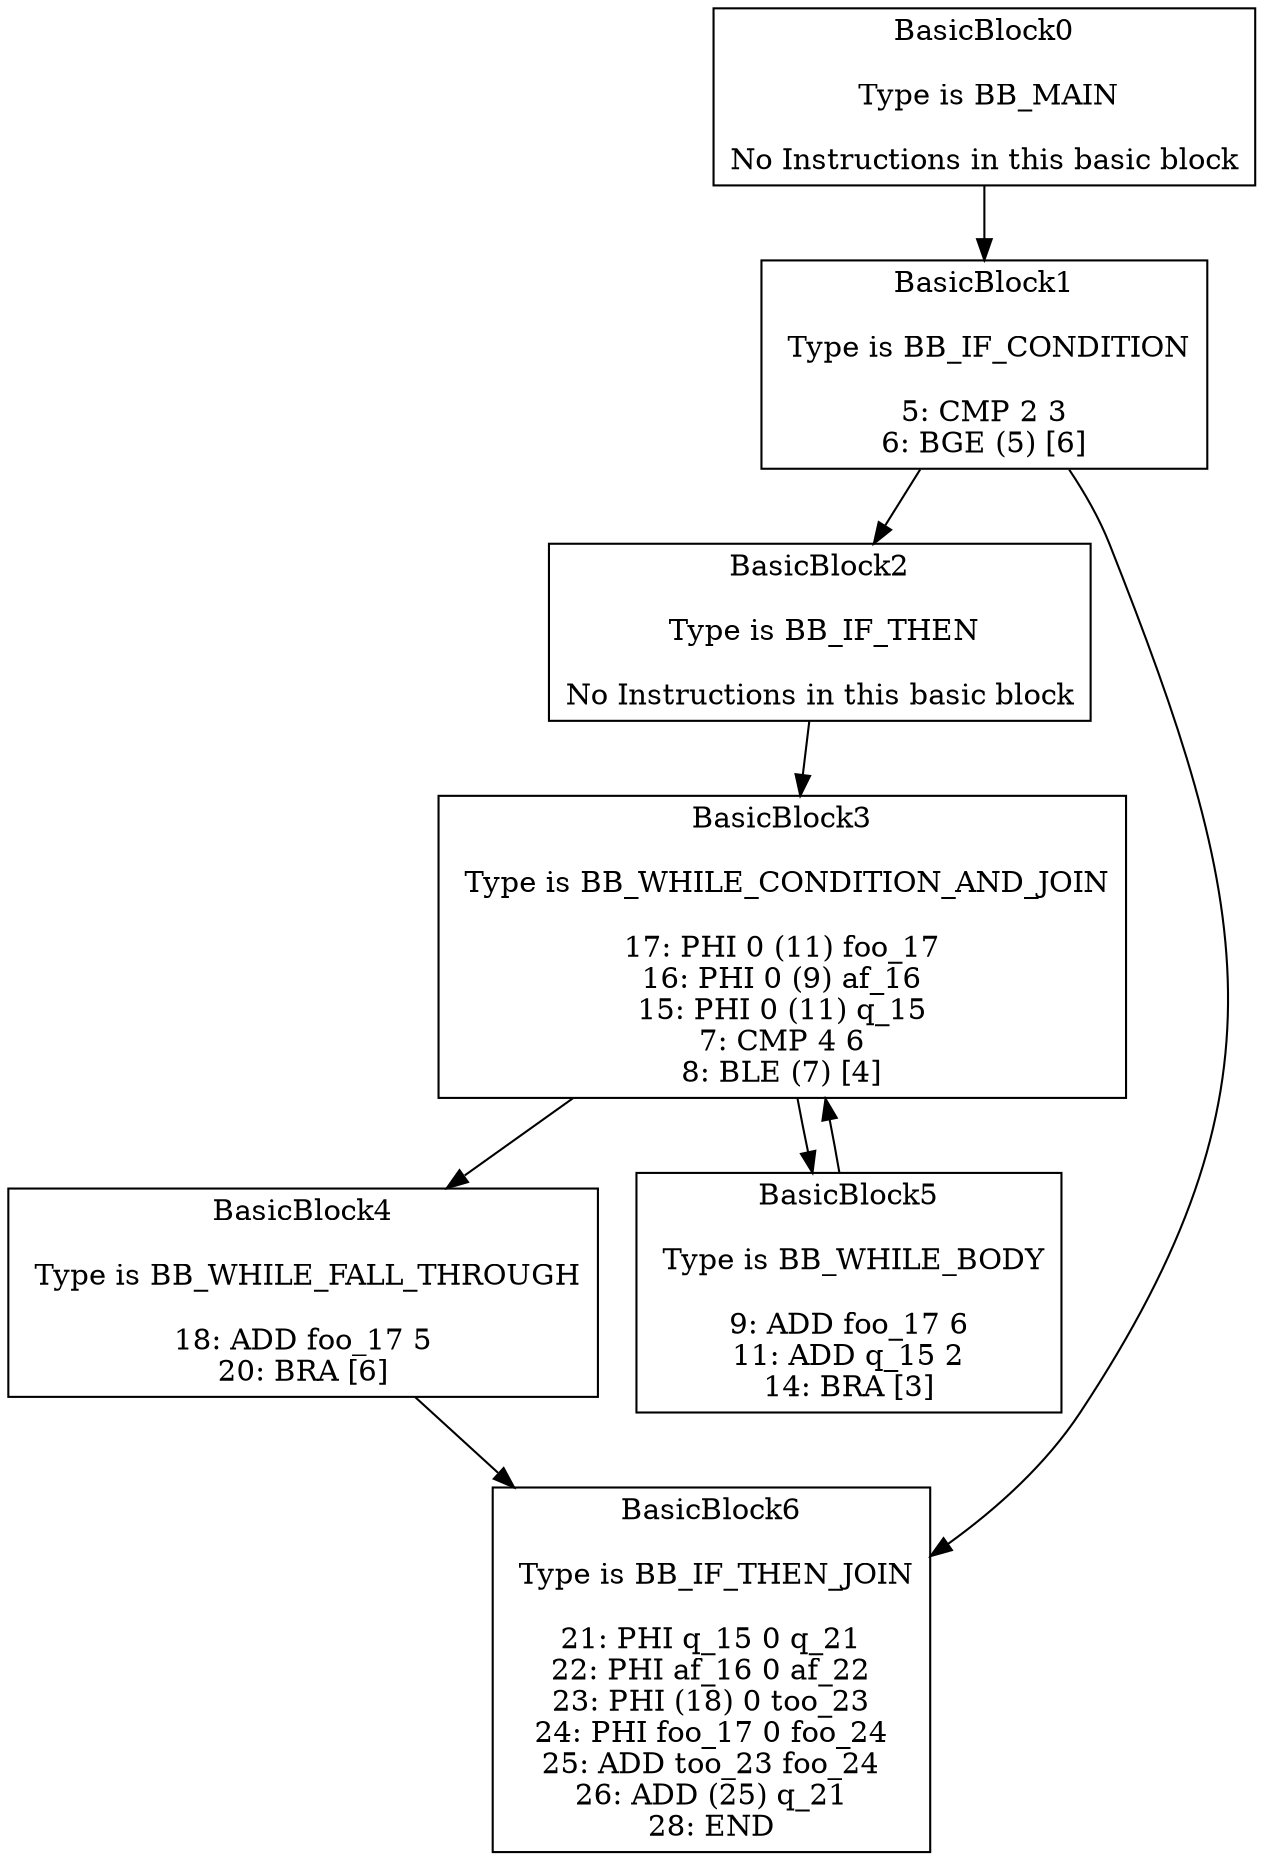 digraph{
BasicBlock0 -> BasicBlock1
BasicBlock1 -> BasicBlock2
BasicBlock1 -> BasicBlock6
BasicBlock2 -> BasicBlock3
BasicBlock3 -> BasicBlock4
BasicBlock3 -> BasicBlock5
BasicBlock4 -> BasicBlock6
BasicBlock5 -> BasicBlock3
BasicBlock0[shape="box", label="BasicBlock0

 Type is BB_MAIN

No Instructions in this basic block
"]
BasicBlock1[shape="box", label="BasicBlock1

 Type is BB_IF_CONDITION

5: CMP 2 3
6: BGE (5) [6]
"]
BasicBlock2[shape="box", label="BasicBlock2

 Type is BB_IF_THEN

No Instructions in this basic block
"]
BasicBlock3[shape="box", label="BasicBlock3

 Type is BB_WHILE_CONDITION_AND_JOIN

17: PHI 0 (11) foo_17
16: PHI 0 (9) af_16
15: PHI 0 (11) q_15
7: CMP 4 6
8: BLE (7) [4]
"]
BasicBlock4[shape="box", label="BasicBlock4

 Type is BB_WHILE_FALL_THROUGH

18: ADD foo_17 5
20: BRA [6]
"]
BasicBlock6[shape="box", label="BasicBlock6

 Type is BB_IF_THEN_JOIN

21: PHI q_15 0 q_21
22: PHI af_16 0 af_22
23: PHI (18) 0 too_23
24: PHI foo_17 0 foo_24
25: ADD too_23 foo_24
26: ADD (25) q_21
28: END
"]
BasicBlock5[shape="box", label="BasicBlock5

 Type is BB_WHILE_BODY

9: ADD foo_17 6
11: ADD q_15 2
14: BRA [3]
"]
}
